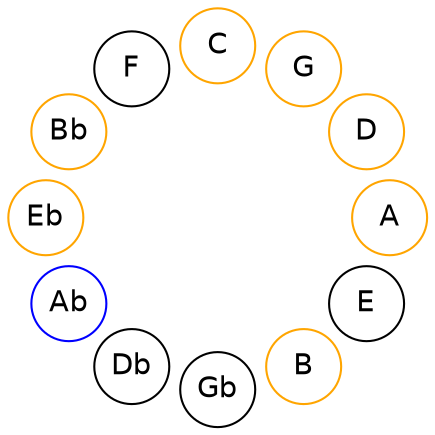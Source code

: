 
graph {

layout = circo;
mindist = .1

node [shape = circle, fontname = Helvetica, margin = 0]
edge [style=invis]

subgraph 1 {
	E -- B -- Gb -- Db -- Ab -- Eb -- Bb -- F -- C -- G -- D -- A -- E
}

B [color=orange];
Ab [color=blue];
Eb [color=orange];
Bb [color=orange];
C [color=orange];
G [color=orange];
D [color=orange];
A [color=orange];
}
